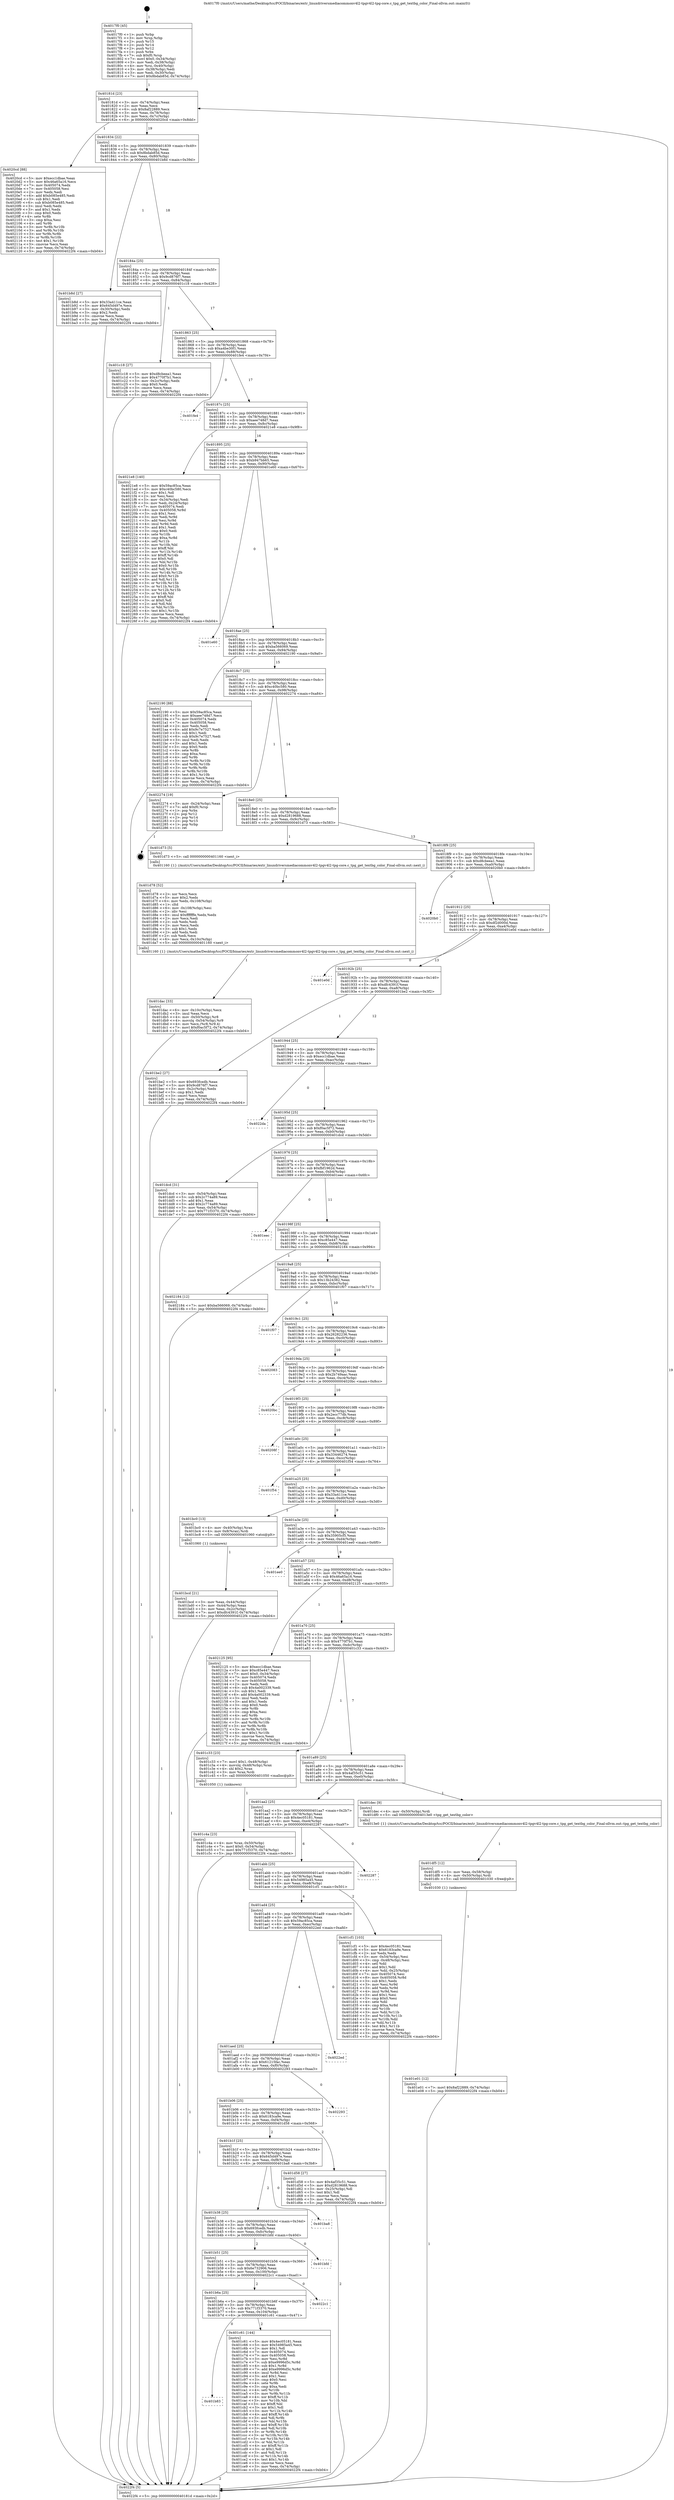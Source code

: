 digraph "0x4017f0" {
  label = "0x4017f0 (/mnt/c/Users/mathe/Desktop/tcc/POCII/binaries/extr_linuxdriversmediacommonv4l2-tpgv4l2-tpg-core.c_tpg_get_textbg_color_Final-ollvm.out::main(0))"
  labelloc = "t"
  node[shape=record]

  Entry [label="",width=0.3,height=0.3,shape=circle,fillcolor=black,style=filled]
  "0x40181d" [label="{
     0x40181d [23]\l
     | [instrs]\l
     &nbsp;&nbsp;0x40181d \<+3\>: mov -0x74(%rbp),%eax\l
     &nbsp;&nbsp;0x401820 \<+2\>: mov %eax,%ecx\l
     &nbsp;&nbsp;0x401822 \<+6\>: sub $0x8af22889,%ecx\l
     &nbsp;&nbsp;0x401828 \<+3\>: mov %eax,-0x78(%rbp)\l
     &nbsp;&nbsp;0x40182b \<+3\>: mov %ecx,-0x7c(%rbp)\l
     &nbsp;&nbsp;0x40182e \<+6\>: je 00000000004020cd \<main+0x8dd\>\l
  }"]
  "0x4020cd" [label="{
     0x4020cd [88]\l
     | [instrs]\l
     &nbsp;&nbsp;0x4020cd \<+5\>: mov $0xecc1dbae,%eax\l
     &nbsp;&nbsp;0x4020d2 \<+5\>: mov $0x46a65a16,%ecx\l
     &nbsp;&nbsp;0x4020d7 \<+7\>: mov 0x405074,%edx\l
     &nbsp;&nbsp;0x4020de \<+7\>: mov 0x405058,%esi\l
     &nbsp;&nbsp;0x4020e5 \<+2\>: mov %edx,%edi\l
     &nbsp;&nbsp;0x4020e7 \<+6\>: add $0xb085e485,%edi\l
     &nbsp;&nbsp;0x4020ed \<+3\>: sub $0x1,%edi\l
     &nbsp;&nbsp;0x4020f0 \<+6\>: sub $0xb085e485,%edi\l
     &nbsp;&nbsp;0x4020f6 \<+3\>: imul %edi,%edx\l
     &nbsp;&nbsp;0x4020f9 \<+3\>: and $0x1,%edx\l
     &nbsp;&nbsp;0x4020fc \<+3\>: cmp $0x0,%edx\l
     &nbsp;&nbsp;0x4020ff \<+4\>: sete %r8b\l
     &nbsp;&nbsp;0x402103 \<+3\>: cmp $0xa,%esi\l
     &nbsp;&nbsp;0x402106 \<+4\>: setl %r9b\l
     &nbsp;&nbsp;0x40210a \<+3\>: mov %r8b,%r10b\l
     &nbsp;&nbsp;0x40210d \<+3\>: and %r9b,%r10b\l
     &nbsp;&nbsp;0x402110 \<+3\>: xor %r9b,%r8b\l
     &nbsp;&nbsp;0x402113 \<+3\>: or %r8b,%r10b\l
     &nbsp;&nbsp;0x402116 \<+4\>: test $0x1,%r10b\l
     &nbsp;&nbsp;0x40211a \<+3\>: cmovne %ecx,%eax\l
     &nbsp;&nbsp;0x40211d \<+3\>: mov %eax,-0x74(%rbp)\l
     &nbsp;&nbsp;0x402120 \<+5\>: jmp 00000000004022f4 \<main+0xb04\>\l
  }"]
  "0x401834" [label="{
     0x401834 [22]\l
     | [instrs]\l
     &nbsp;&nbsp;0x401834 \<+5\>: jmp 0000000000401839 \<main+0x49\>\l
     &nbsp;&nbsp;0x401839 \<+3\>: mov -0x78(%rbp),%eax\l
     &nbsp;&nbsp;0x40183c \<+5\>: sub $0x8bdab85d,%eax\l
     &nbsp;&nbsp;0x401841 \<+3\>: mov %eax,-0x80(%rbp)\l
     &nbsp;&nbsp;0x401844 \<+6\>: je 0000000000401b8d \<main+0x39d\>\l
  }"]
  Exit [label="",width=0.3,height=0.3,shape=circle,fillcolor=black,style=filled,peripheries=2]
  "0x401b8d" [label="{
     0x401b8d [27]\l
     | [instrs]\l
     &nbsp;&nbsp;0x401b8d \<+5\>: mov $0x33a411ce,%eax\l
     &nbsp;&nbsp;0x401b92 \<+5\>: mov $0x645d497e,%ecx\l
     &nbsp;&nbsp;0x401b97 \<+3\>: mov -0x30(%rbp),%edx\l
     &nbsp;&nbsp;0x401b9a \<+3\>: cmp $0x2,%edx\l
     &nbsp;&nbsp;0x401b9d \<+3\>: cmovne %ecx,%eax\l
     &nbsp;&nbsp;0x401ba0 \<+3\>: mov %eax,-0x74(%rbp)\l
     &nbsp;&nbsp;0x401ba3 \<+5\>: jmp 00000000004022f4 \<main+0xb04\>\l
  }"]
  "0x40184a" [label="{
     0x40184a [25]\l
     | [instrs]\l
     &nbsp;&nbsp;0x40184a \<+5\>: jmp 000000000040184f \<main+0x5f\>\l
     &nbsp;&nbsp;0x40184f \<+3\>: mov -0x78(%rbp),%eax\l
     &nbsp;&nbsp;0x401852 \<+5\>: sub $0x9cd876f7,%eax\l
     &nbsp;&nbsp;0x401857 \<+6\>: mov %eax,-0x84(%rbp)\l
     &nbsp;&nbsp;0x40185d \<+6\>: je 0000000000401c18 \<main+0x428\>\l
  }"]
  "0x4022f4" [label="{
     0x4022f4 [5]\l
     | [instrs]\l
     &nbsp;&nbsp;0x4022f4 \<+5\>: jmp 000000000040181d \<main+0x2d\>\l
  }"]
  "0x4017f0" [label="{
     0x4017f0 [45]\l
     | [instrs]\l
     &nbsp;&nbsp;0x4017f0 \<+1\>: push %rbp\l
     &nbsp;&nbsp;0x4017f1 \<+3\>: mov %rsp,%rbp\l
     &nbsp;&nbsp;0x4017f4 \<+2\>: push %r15\l
     &nbsp;&nbsp;0x4017f6 \<+2\>: push %r14\l
     &nbsp;&nbsp;0x4017f8 \<+2\>: push %r12\l
     &nbsp;&nbsp;0x4017fa \<+1\>: push %rbx\l
     &nbsp;&nbsp;0x4017fb \<+7\>: sub $0xf0,%rsp\l
     &nbsp;&nbsp;0x401802 \<+7\>: movl $0x0,-0x34(%rbp)\l
     &nbsp;&nbsp;0x401809 \<+3\>: mov %edi,-0x38(%rbp)\l
     &nbsp;&nbsp;0x40180c \<+4\>: mov %rsi,-0x40(%rbp)\l
     &nbsp;&nbsp;0x401810 \<+3\>: mov -0x38(%rbp),%edi\l
     &nbsp;&nbsp;0x401813 \<+3\>: mov %edi,-0x30(%rbp)\l
     &nbsp;&nbsp;0x401816 \<+7\>: movl $0x8bdab85d,-0x74(%rbp)\l
  }"]
  "0x401e01" [label="{
     0x401e01 [12]\l
     | [instrs]\l
     &nbsp;&nbsp;0x401e01 \<+7\>: movl $0x8af22889,-0x74(%rbp)\l
     &nbsp;&nbsp;0x401e08 \<+5\>: jmp 00000000004022f4 \<main+0xb04\>\l
  }"]
  "0x401c18" [label="{
     0x401c18 [27]\l
     | [instrs]\l
     &nbsp;&nbsp;0x401c18 \<+5\>: mov $0xd8cbeea1,%eax\l
     &nbsp;&nbsp;0x401c1d \<+5\>: mov $0x4770f7b1,%ecx\l
     &nbsp;&nbsp;0x401c22 \<+3\>: mov -0x2c(%rbp),%edx\l
     &nbsp;&nbsp;0x401c25 \<+3\>: cmp $0x0,%edx\l
     &nbsp;&nbsp;0x401c28 \<+3\>: cmove %ecx,%eax\l
     &nbsp;&nbsp;0x401c2b \<+3\>: mov %eax,-0x74(%rbp)\l
     &nbsp;&nbsp;0x401c2e \<+5\>: jmp 00000000004022f4 \<main+0xb04\>\l
  }"]
  "0x401863" [label="{
     0x401863 [25]\l
     | [instrs]\l
     &nbsp;&nbsp;0x401863 \<+5\>: jmp 0000000000401868 \<main+0x78\>\l
     &nbsp;&nbsp;0x401868 \<+3\>: mov -0x78(%rbp),%eax\l
     &nbsp;&nbsp;0x40186b \<+5\>: sub $0xa4be30f1,%eax\l
     &nbsp;&nbsp;0x401870 \<+6\>: mov %eax,-0x88(%rbp)\l
     &nbsp;&nbsp;0x401876 \<+6\>: je 0000000000401fe4 \<main+0x7f4\>\l
  }"]
  "0x401df5" [label="{
     0x401df5 [12]\l
     | [instrs]\l
     &nbsp;&nbsp;0x401df5 \<+3\>: mov %eax,-0x58(%rbp)\l
     &nbsp;&nbsp;0x401df8 \<+4\>: mov -0x50(%rbp),%rdi\l
     &nbsp;&nbsp;0x401dfc \<+5\>: call 0000000000401030 \<free@plt\>\l
     | [calls]\l
     &nbsp;&nbsp;0x401030 \{1\} (unknown)\l
  }"]
  "0x401fe4" [label="{
     0x401fe4\l
  }", style=dashed]
  "0x40187c" [label="{
     0x40187c [25]\l
     | [instrs]\l
     &nbsp;&nbsp;0x40187c \<+5\>: jmp 0000000000401881 \<main+0x91\>\l
     &nbsp;&nbsp;0x401881 \<+3\>: mov -0x78(%rbp),%eax\l
     &nbsp;&nbsp;0x401884 \<+5\>: sub $0xaee748d7,%eax\l
     &nbsp;&nbsp;0x401889 \<+6\>: mov %eax,-0x8c(%rbp)\l
     &nbsp;&nbsp;0x40188f \<+6\>: je 00000000004021e8 \<main+0x9f8\>\l
  }"]
  "0x401dac" [label="{
     0x401dac [33]\l
     | [instrs]\l
     &nbsp;&nbsp;0x401dac \<+6\>: mov -0x10c(%rbp),%ecx\l
     &nbsp;&nbsp;0x401db2 \<+3\>: imul %eax,%ecx\l
     &nbsp;&nbsp;0x401db5 \<+4\>: mov -0x50(%rbp),%r8\l
     &nbsp;&nbsp;0x401db9 \<+4\>: movslq -0x54(%rbp),%r9\l
     &nbsp;&nbsp;0x401dbd \<+4\>: mov %ecx,(%r8,%r9,4)\l
     &nbsp;&nbsp;0x401dc1 \<+7\>: movl $0xf0ac5f72,-0x74(%rbp)\l
     &nbsp;&nbsp;0x401dc8 \<+5\>: jmp 00000000004022f4 \<main+0xb04\>\l
  }"]
  "0x4021e8" [label="{
     0x4021e8 [140]\l
     | [instrs]\l
     &nbsp;&nbsp;0x4021e8 \<+5\>: mov $0x59ac85ca,%eax\l
     &nbsp;&nbsp;0x4021ed \<+5\>: mov $0xc40bc580,%ecx\l
     &nbsp;&nbsp;0x4021f2 \<+2\>: mov $0x1,%dl\l
     &nbsp;&nbsp;0x4021f4 \<+2\>: xor %esi,%esi\l
     &nbsp;&nbsp;0x4021f6 \<+3\>: mov -0x34(%rbp),%edi\l
     &nbsp;&nbsp;0x4021f9 \<+3\>: mov %edi,-0x24(%rbp)\l
     &nbsp;&nbsp;0x4021fc \<+7\>: mov 0x405074,%edi\l
     &nbsp;&nbsp;0x402203 \<+8\>: mov 0x405058,%r8d\l
     &nbsp;&nbsp;0x40220b \<+3\>: sub $0x1,%esi\l
     &nbsp;&nbsp;0x40220e \<+3\>: mov %edi,%r9d\l
     &nbsp;&nbsp;0x402211 \<+3\>: add %esi,%r9d\l
     &nbsp;&nbsp;0x402214 \<+4\>: imul %r9d,%edi\l
     &nbsp;&nbsp;0x402218 \<+3\>: and $0x1,%edi\l
     &nbsp;&nbsp;0x40221b \<+3\>: cmp $0x0,%edi\l
     &nbsp;&nbsp;0x40221e \<+4\>: sete %r10b\l
     &nbsp;&nbsp;0x402222 \<+4\>: cmp $0xa,%r8d\l
     &nbsp;&nbsp;0x402226 \<+4\>: setl %r11b\l
     &nbsp;&nbsp;0x40222a \<+3\>: mov %r10b,%bl\l
     &nbsp;&nbsp;0x40222d \<+3\>: xor $0xff,%bl\l
     &nbsp;&nbsp;0x402230 \<+3\>: mov %r11b,%r14b\l
     &nbsp;&nbsp;0x402233 \<+4\>: xor $0xff,%r14b\l
     &nbsp;&nbsp;0x402237 \<+3\>: xor $0x0,%dl\l
     &nbsp;&nbsp;0x40223a \<+3\>: mov %bl,%r15b\l
     &nbsp;&nbsp;0x40223d \<+4\>: and $0x0,%r15b\l
     &nbsp;&nbsp;0x402241 \<+3\>: and %dl,%r10b\l
     &nbsp;&nbsp;0x402244 \<+3\>: mov %r14b,%r12b\l
     &nbsp;&nbsp;0x402247 \<+4\>: and $0x0,%r12b\l
     &nbsp;&nbsp;0x40224b \<+3\>: and %dl,%r11b\l
     &nbsp;&nbsp;0x40224e \<+3\>: or %r10b,%r15b\l
     &nbsp;&nbsp;0x402251 \<+3\>: or %r11b,%r12b\l
     &nbsp;&nbsp;0x402254 \<+3\>: xor %r12b,%r15b\l
     &nbsp;&nbsp;0x402257 \<+3\>: or %r14b,%bl\l
     &nbsp;&nbsp;0x40225a \<+3\>: xor $0xff,%bl\l
     &nbsp;&nbsp;0x40225d \<+3\>: or $0x0,%dl\l
     &nbsp;&nbsp;0x402260 \<+2\>: and %dl,%bl\l
     &nbsp;&nbsp;0x402262 \<+3\>: or %bl,%r15b\l
     &nbsp;&nbsp;0x402265 \<+4\>: test $0x1,%r15b\l
     &nbsp;&nbsp;0x402269 \<+3\>: cmovne %ecx,%eax\l
     &nbsp;&nbsp;0x40226c \<+3\>: mov %eax,-0x74(%rbp)\l
     &nbsp;&nbsp;0x40226f \<+5\>: jmp 00000000004022f4 \<main+0xb04\>\l
  }"]
  "0x401895" [label="{
     0x401895 [25]\l
     | [instrs]\l
     &nbsp;&nbsp;0x401895 \<+5\>: jmp 000000000040189a \<main+0xaa\>\l
     &nbsp;&nbsp;0x40189a \<+3\>: mov -0x78(%rbp),%eax\l
     &nbsp;&nbsp;0x40189d \<+5\>: sub $0xb947bb65,%eax\l
     &nbsp;&nbsp;0x4018a2 \<+6\>: mov %eax,-0x90(%rbp)\l
     &nbsp;&nbsp;0x4018a8 \<+6\>: je 0000000000401e60 \<main+0x670\>\l
  }"]
  "0x401d78" [label="{
     0x401d78 [52]\l
     | [instrs]\l
     &nbsp;&nbsp;0x401d78 \<+2\>: xor %ecx,%ecx\l
     &nbsp;&nbsp;0x401d7a \<+5\>: mov $0x2,%edx\l
     &nbsp;&nbsp;0x401d7f \<+6\>: mov %edx,-0x108(%rbp)\l
     &nbsp;&nbsp;0x401d85 \<+1\>: cltd\l
     &nbsp;&nbsp;0x401d86 \<+6\>: mov -0x108(%rbp),%esi\l
     &nbsp;&nbsp;0x401d8c \<+2\>: idiv %esi\l
     &nbsp;&nbsp;0x401d8e \<+6\>: imul $0xfffffffe,%edx,%edx\l
     &nbsp;&nbsp;0x401d94 \<+2\>: mov %ecx,%edi\l
     &nbsp;&nbsp;0x401d96 \<+2\>: sub %edx,%edi\l
     &nbsp;&nbsp;0x401d98 \<+2\>: mov %ecx,%edx\l
     &nbsp;&nbsp;0x401d9a \<+3\>: sub $0x1,%edx\l
     &nbsp;&nbsp;0x401d9d \<+2\>: add %edx,%edi\l
     &nbsp;&nbsp;0x401d9f \<+2\>: sub %edi,%ecx\l
     &nbsp;&nbsp;0x401da1 \<+6\>: mov %ecx,-0x10c(%rbp)\l
     &nbsp;&nbsp;0x401da7 \<+5\>: call 0000000000401160 \<next_i\>\l
     | [calls]\l
     &nbsp;&nbsp;0x401160 \{1\} (/mnt/c/Users/mathe/Desktop/tcc/POCII/binaries/extr_linuxdriversmediacommonv4l2-tpgv4l2-tpg-core.c_tpg_get_textbg_color_Final-ollvm.out::next_i)\l
  }"]
  "0x401e60" [label="{
     0x401e60\l
  }", style=dashed]
  "0x4018ae" [label="{
     0x4018ae [25]\l
     | [instrs]\l
     &nbsp;&nbsp;0x4018ae \<+5\>: jmp 00000000004018b3 \<main+0xc3\>\l
     &nbsp;&nbsp;0x4018b3 \<+3\>: mov -0x78(%rbp),%eax\l
     &nbsp;&nbsp;0x4018b6 \<+5\>: sub $0xba566069,%eax\l
     &nbsp;&nbsp;0x4018bb \<+6\>: mov %eax,-0x94(%rbp)\l
     &nbsp;&nbsp;0x4018c1 \<+6\>: je 0000000000402190 \<main+0x9a0\>\l
  }"]
  "0x401b83" [label="{
     0x401b83\l
  }", style=dashed]
  "0x402190" [label="{
     0x402190 [88]\l
     | [instrs]\l
     &nbsp;&nbsp;0x402190 \<+5\>: mov $0x59ac85ca,%eax\l
     &nbsp;&nbsp;0x402195 \<+5\>: mov $0xaee748d7,%ecx\l
     &nbsp;&nbsp;0x40219a \<+7\>: mov 0x405074,%edx\l
     &nbsp;&nbsp;0x4021a1 \<+7\>: mov 0x405058,%esi\l
     &nbsp;&nbsp;0x4021a8 \<+2\>: mov %edx,%edi\l
     &nbsp;&nbsp;0x4021aa \<+6\>: add $0x9c7e7527,%edi\l
     &nbsp;&nbsp;0x4021b0 \<+3\>: sub $0x1,%edi\l
     &nbsp;&nbsp;0x4021b3 \<+6\>: sub $0x9c7e7527,%edi\l
     &nbsp;&nbsp;0x4021b9 \<+3\>: imul %edi,%edx\l
     &nbsp;&nbsp;0x4021bc \<+3\>: and $0x1,%edx\l
     &nbsp;&nbsp;0x4021bf \<+3\>: cmp $0x0,%edx\l
     &nbsp;&nbsp;0x4021c2 \<+4\>: sete %r8b\l
     &nbsp;&nbsp;0x4021c6 \<+3\>: cmp $0xa,%esi\l
     &nbsp;&nbsp;0x4021c9 \<+4\>: setl %r9b\l
     &nbsp;&nbsp;0x4021cd \<+3\>: mov %r8b,%r10b\l
     &nbsp;&nbsp;0x4021d0 \<+3\>: and %r9b,%r10b\l
     &nbsp;&nbsp;0x4021d3 \<+3\>: xor %r9b,%r8b\l
     &nbsp;&nbsp;0x4021d6 \<+3\>: or %r8b,%r10b\l
     &nbsp;&nbsp;0x4021d9 \<+4\>: test $0x1,%r10b\l
     &nbsp;&nbsp;0x4021dd \<+3\>: cmovne %ecx,%eax\l
     &nbsp;&nbsp;0x4021e0 \<+3\>: mov %eax,-0x74(%rbp)\l
     &nbsp;&nbsp;0x4021e3 \<+5\>: jmp 00000000004022f4 \<main+0xb04\>\l
  }"]
  "0x4018c7" [label="{
     0x4018c7 [25]\l
     | [instrs]\l
     &nbsp;&nbsp;0x4018c7 \<+5\>: jmp 00000000004018cc \<main+0xdc\>\l
     &nbsp;&nbsp;0x4018cc \<+3\>: mov -0x78(%rbp),%eax\l
     &nbsp;&nbsp;0x4018cf \<+5\>: sub $0xc40bc580,%eax\l
     &nbsp;&nbsp;0x4018d4 \<+6\>: mov %eax,-0x98(%rbp)\l
     &nbsp;&nbsp;0x4018da \<+6\>: je 0000000000402274 \<main+0xa84\>\l
  }"]
  "0x401c61" [label="{
     0x401c61 [144]\l
     | [instrs]\l
     &nbsp;&nbsp;0x401c61 \<+5\>: mov $0x4ec05181,%eax\l
     &nbsp;&nbsp;0x401c66 \<+5\>: mov $0x54985a45,%ecx\l
     &nbsp;&nbsp;0x401c6b \<+2\>: mov $0x1,%dl\l
     &nbsp;&nbsp;0x401c6d \<+7\>: mov 0x405074,%esi\l
     &nbsp;&nbsp;0x401c74 \<+7\>: mov 0x405058,%edi\l
     &nbsp;&nbsp;0x401c7b \<+3\>: mov %esi,%r8d\l
     &nbsp;&nbsp;0x401c7e \<+7\>: sub $0xe9996d5c,%r8d\l
     &nbsp;&nbsp;0x401c85 \<+4\>: sub $0x1,%r8d\l
     &nbsp;&nbsp;0x401c89 \<+7\>: add $0xe9996d5c,%r8d\l
     &nbsp;&nbsp;0x401c90 \<+4\>: imul %r8d,%esi\l
     &nbsp;&nbsp;0x401c94 \<+3\>: and $0x1,%esi\l
     &nbsp;&nbsp;0x401c97 \<+3\>: cmp $0x0,%esi\l
     &nbsp;&nbsp;0x401c9a \<+4\>: sete %r9b\l
     &nbsp;&nbsp;0x401c9e \<+3\>: cmp $0xa,%edi\l
     &nbsp;&nbsp;0x401ca1 \<+4\>: setl %r10b\l
     &nbsp;&nbsp;0x401ca5 \<+3\>: mov %r9b,%r11b\l
     &nbsp;&nbsp;0x401ca8 \<+4\>: xor $0xff,%r11b\l
     &nbsp;&nbsp;0x401cac \<+3\>: mov %r10b,%bl\l
     &nbsp;&nbsp;0x401caf \<+3\>: xor $0xff,%bl\l
     &nbsp;&nbsp;0x401cb2 \<+3\>: xor $0x1,%dl\l
     &nbsp;&nbsp;0x401cb5 \<+3\>: mov %r11b,%r14b\l
     &nbsp;&nbsp;0x401cb8 \<+4\>: and $0xff,%r14b\l
     &nbsp;&nbsp;0x401cbc \<+3\>: and %dl,%r9b\l
     &nbsp;&nbsp;0x401cbf \<+3\>: mov %bl,%r15b\l
     &nbsp;&nbsp;0x401cc2 \<+4\>: and $0xff,%r15b\l
     &nbsp;&nbsp;0x401cc6 \<+3\>: and %dl,%r10b\l
     &nbsp;&nbsp;0x401cc9 \<+3\>: or %r9b,%r14b\l
     &nbsp;&nbsp;0x401ccc \<+3\>: or %r10b,%r15b\l
     &nbsp;&nbsp;0x401ccf \<+3\>: xor %r15b,%r14b\l
     &nbsp;&nbsp;0x401cd2 \<+3\>: or %bl,%r11b\l
     &nbsp;&nbsp;0x401cd5 \<+4\>: xor $0xff,%r11b\l
     &nbsp;&nbsp;0x401cd9 \<+3\>: or $0x1,%dl\l
     &nbsp;&nbsp;0x401cdc \<+3\>: and %dl,%r11b\l
     &nbsp;&nbsp;0x401cdf \<+3\>: or %r11b,%r14b\l
     &nbsp;&nbsp;0x401ce2 \<+4\>: test $0x1,%r14b\l
     &nbsp;&nbsp;0x401ce6 \<+3\>: cmovne %ecx,%eax\l
     &nbsp;&nbsp;0x401ce9 \<+3\>: mov %eax,-0x74(%rbp)\l
     &nbsp;&nbsp;0x401cec \<+5\>: jmp 00000000004022f4 \<main+0xb04\>\l
  }"]
  "0x402274" [label="{
     0x402274 [19]\l
     | [instrs]\l
     &nbsp;&nbsp;0x402274 \<+3\>: mov -0x24(%rbp),%eax\l
     &nbsp;&nbsp;0x402277 \<+7\>: add $0xf0,%rsp\l
     &nbsp;&nbsp;0x40227e \<+1\>: pop %rbx\l
     &nbsp;&nbsp;0x40227f \<+2\>: pop %r12\l
     &nbsp;&nbsp;0x402281 \<+2\>: pop %r14\l
     &nbsp;&nbsp;0x402283 \<+2\>: pop %r15\l
     &nbsp;&nbsp;0x402285 \<+1\>: pop %rbp\l
     &nbsp;&nbsp;0x402286 \<+1\>: ret\l
  }"]
  "0x4018e0" [label="{
     0x4018e0 [25]\l
     | [instrs]\l
     &nbsp;&nbsp;0x4018e0 \<+5\>: jmp 00000000004018e5 \<main+0xf5\>\l
     &nbsp;&nbsp;0x4018e5 \<+3\>: mov -0x78(%rbp),%eax\l
     &nbsp;&nbsp;0x4018e8 \<+5\>: sub $0xd2819688,%eax\l
     &nbsp;&nbsp;0x4018ed \<+6\>: mov %eax,-0x9c(%rbp)\l
     &nbsp;&nbsp;0x4018f3 \<+6\>: je 0000000000401d73 \<main+0x583\>\l
  }"]
  "0x401b6a" [label="{
     0x401b6a [25]\l
     | [instrs]\l
     &nbsp;&nbsp;0x401b6a \<+5\>: jmp 0000000000401b6f \<main+0x37f\>\l
     &nbsp;&nbsp;0x401b6f \<+3\>: mov -0x78(%rbp),%eax\l
     &nbsp;&nbsp;0x401b72 \<+5\>: sub $0x771f3370,%eax\l
     &nbsp;&nbsp;0x401b77 \<+6\>: mov %eax,-0x104(%rbp)\l
     &nbsp;&nbsp;0x401b7d \<+6\>: je 0000000000401c61 \<main+0x471\>\l
  }"]
  "0x401d73" [label="{
     0x401d73 [5]\l
     | [instrs]\l
     &nbsp;&nbsp;0x401d73 \<+5\>: call 0000000000401160 \<next_i\>\l
     | [calls]\l
     &nbsp;&nbsp;0x401160 \{1\} (/mnt/c/Users/mathe/Desktop/tcc/POCII/binaries/extr_linuxdriversmediacommonv4l2-tpgv4l2-tpg-core.c_tpg_get_textbg_color_Final-ollvm.out::next_i)\l
  }"]
  "0x4018f9" [label="{
     0x4018f9 [25]\l
     | [instrs]\l
     &nbsp;&nbsp;0x4018f9 \<+5\>: jmp 00000000004018fe \<main+0x10e\>\l
     &nbsp;&nbsp;0x4018fe \<+3\>: mov -0x78(%rbp),%eax\l
     &nbsp;&nbsp;0x401901 \<+5\>: sub $0xd8cbeea1,%eax\l
     &nbsp;&nbsp;0x401906 \<+6\>: mov %eax,-0xa0(%rbp)\l
     &nbsp;&nbsp;0x40190c \<+6\>: je 00000000004020b0 \<main+0x8c0\>\l
  }"]
  "0x4022c1" [label="{
     0x4022c1\l
  }", style=dashed]
  "0x4020b0" [label="{
     0x4020b0\l
  }", style=dashed]
  "0x401912" [label="{
     0x401912 [25]\l
     | [instrs]\l
     &nbsp;&nbsp;0x401912 \<+5\>: jmp 0000000000401917 \<main+0x127\>\l
     &nbsp;&nbsp;0x401917 \<+3\>: mov -0x78(%rbp),%eax\l
     &nbsp;&nbsp;0x40191a \<+5\>: sub $0xdf2d000d,%eax\l
     &nbsp;&nbsp;0x40191f \<+6\>: mov %eax,-0xa4(%rbp)\l
     &nbsp;&nbsp;0x401925 \<+6\>: je 0000000000401e0d \<main+0x61d\>\l
  }"]
  "0x401b51" [label="{
     0x401b51 [25]\l
     | [instrs]\l
     &nbsp;&nbsp;0x401b51 \<+5\>: jmp 0000000000401b56 \<main+0x366\>\l
     &nbsp;&nbsp;0x401b56 \<+3\>: mov -0x78(%rbp),%eax\l
     &nbsp;&nbsp;0x401b59 \<+5\>: sub $0x6e732906,%eax\l
     &nbsp;&nbsp;0x401b5e \<+6\>: mov %eax,-0x100(%rbp)\l
     &nbsp;&nbsp;0x401b64 \<+6\>: je 00000000004022c1 \<main+0xad1\>\l
  }"]
  "0x401e0d" [label="{
     0x401e0d\l
  }", style=dashed]
  "0x40192b" [label="{
     0x40192b [25]\l
     | [instrs]\l
     &nbsp;&nbsp;0x40192b \<+5\>: jmp 0000000000401930 \<main+0x140\>\l
     &nbsp;&nbsp;0x401930 \<+3\>: mov -0x78(%rbp),%eax\l
     &nbsp;&nbsp;0x401933 \<+5\>: sub $0xdfc4391f,%eax\l
     &nbsp;&nbsp;0x401938 \<+6\>: mov %eax,-0xa8(%rbp)\l
     &nbsp;&nbsp;0x40193e \<+6\>: je 0000000000401be2 \<main+0x3f2\>\l
  }"]
  "0x401bfd" [label="{
     0x401bfd\l
  }", style=dashed]
  "0x401be2" [label="{
     0x401be2 [27]\l
     | [instrs]\l
     &nbsp;&nbsp;0x401be2 \<+5\>: mov $0x693fcedb,%eax\l
     &nbsp;&nbsp;0x401be7 \<+5\>: mov $0x9cd876f7,%ecx\l
     &nbsp;&nbsp;0x401bec \<+3\>: mov -0x2c(%rbp),%edx\l
     &nbsp;&nbsp;0x401bef \<+3\>: cmp $0x1,%edx\l
     &nbsp;&nbsp;0x401bf2 \<+3\>: cmovl %ecx,%eax\l
     &nbsp;&nbsp;0x401bf5 \<+3\>: mov %eax,-0x74(%rbp)\l
     &nbsp;&nbsp;0x401bf8 \<+5\>: jmp 00000000004022f4 \<main+0xb04\>\l
  }"]
  "0x401944" [label="{
     0x401944 [25]\l
     | [instrs]\l
     &nbsp;&nbsp;0x401944 \<+5\>: jmp 0000000000401949 \<main+0x159\>\l
     &nbsp;&nbsp;0x401949 \<+3\>: mov -0x78(%rbp),%eax\l
     &nbsp;&nbsp;0x40194c \<+5\>: sub $0xecc1dbae,%eax\l
     &nbsp;&nbsp;0x401951 \<+6\>: mov %eax,-0xac(%rbp)\l
     &nbsp;&nbsp;0x401957 \<+6\>: je 00000000004022da \<main+0xaea\>\l
  }"]
  "0x401b38" [label="{
     0x401b38 [25]\l
     | [instrs]\l
     &nbsp;&nbsp;0x401b38 \<+5\>: jmp 0000000000401b3d \<main+0x34d\>\l
     &nbsp;&nbsp;0x401b3d \<+3\>: mov -0x78(%rbp),%eax\l
     &nbsp;&nbsp;0x401b40 \<+5\>: sub $0x693fcedb,%eax\l
     &nbsp;&nbsp;0x401b45 \<+6\>: mov %eax,-0xfc(%rbp)\l
     &nbsp;&nbsp;0x401b4b \<+6\>: je 0000000000401bfd \<main+0x40d\>\l
  }"]
  "0x4022da" [label="{
     0x4022da\l
  }", style=dashed]
  "0x40195d" [label="{
     0x40195d [25]\l
     | [instrs]\l
     &nbsp;&nbsp;0x40195d \<+5\>: jmp 0000000000401962 \<main+0x172\>\l
     &nbsp;&nbsp;0x401962 \<+3\>: mov -0x78(%rbp),%eax\l
     &nbsp;&nbsp;0x401965 \<+5\>: sub $0xf0ac5f72,%eax\l
     &nbsp;&nbsp;0x40196a \<+6\>: mov %eax,-0xb0(%rbp)\l
     &nbsp;&nbsp;0x401970 \<+6\>: je 0000000000401dcd \<main+0x5dd\>\l
  }"]
  "0x401ba8" [label="{
     0x401ba8\l
  }", style=dashed]
  "0x401dcd" [label="{
     0x401dcd [31]\l
     | [instrs]\l
     &nbsp;&nbsp;0x401dcd \<+3\>: mov -0x54(%rbp),%eax\l
     &nbsp;&nbsp;0x401dd0 \<+5\>: sub $0x2c774a89,%eax\l
     &nbsp;&nbsp;0x401dd5 \<+3\>: add $0x1,%eax\l
     &nbsp;&nbsp;0x401dd8 \<+5\>: add $0x2c774a89,%eax\l
     &nbsp;&nbsp;0x401ddd \<+3\>: mov %eax,-0x54(%rbp)\l
     &nbsp;&nbsp;0x401de0 \<+7\>: movl $0x771f3370,-0x74(%rbp)\l
     &nbsp;&nbsp;0x401de7 \<+5\>: jmp 00000000004022f4 \<main+0xb04\>\l
  }"]
  "0x401976" [label="{
     0x401976 [25]\l
     | [instrs]\l
     &nbsp;&nbsp;0x401976 \<+5\>: jmp 000000000040197b \<main+0x18b\>\l
     &nbsp;&nbsp;0x40197b \<+3\>: mov -0x78(%rbp),%eax\l
     &nbsp;&nbsp;0x40197e \<+5\>: sub $0xfbf1962d,%eax\l
     &nbsp;&nbsp;0x401983 \<+6\>: mov %eax,-0xb4(%rbp)\l
     &nbsp;&nbsp;0x401989 \<+6\>: je 0000000000401eec \<main+0x6fc\>\l
  }"]
  "0x401b1f" [label="{
     0x401b1f [25]\l
     | [instrs]\l
     &nbsp;&nbsp;0x401b1f \<+5\>: jmp 0000000000401b24 \<main+0x334\>\l
     &nbsp;&nbsp;0x401b24 \<+3\>: mov -0x78(%rbp),%eax\l
     &nbsp;&nbsp;0x401b27 \<+5\>: sub $0x645d497e,%eax\l
     &nbsp;&nbsp;0x401b2c \<+6\>: mov %eax,-0xf8(%rbp)\l
     &nbsp;&nbsp;0x401b32 \<+6\>: je 0000000000401ba8 \<main+0x3b8\>\l
  }"]
  "0x401eec" [label="{
     0x401eec\l
  }", style=dashed]
  "0x40198f" [label="{
     0x40198f [25]\l
     | [instrs]\l
     &nbsp;&nbsp;0x40198f \<+5\>: jmp 0000000000401994 \<main+0x1a4\>\l
     &nbsp;&nbsp;0x401994 \<+3\>: mov -0x78(%rbp),%eax\l
     &nbsp;&nbsp;0x401997 \<+5\>: sub $0xc85e447,%eax\l
     &nbsp;&nbsp;0x40199c \<+6\>: mov %eax,-0xb8(%rbp)\l
     &nbsp;&nbsp;0x4019a2 \<+6\>: je 0000000000402184 \<main+0x994\>\l
  }"]
  "0x401d58" [label="{
     0x401d58 [27]\l
     | [instrs]\l
     &nbsp;&nbsp;0x401d58 \<+5\>: mov $0x4af35c51,%eax\l
     &nbsp;&nbsp;0x401d5d \<+5\>: mov $0xd2819688,%ecx\l
     &nbsp;&nbsp;0x401d62 \<+3\>: mov -0x25(%rbp),%dl\l
     &nbsp;&nbsp;0x401d65 \<+3\>: test $0x1,%dl\l
     &nbsp;&nbsp;0x401d68 \<+3\>: cmovne %ecx,%eax\l
     &nbsp;&nbsp;0x401d6b \<+3\>: mov %eax,-0x74(%rbp)\l
     &nbsp;&nbsp;0x401d6e \<+5\>: jmp 00000000004022f4 \<main+0xb04\>\l
  }"]
  "0x402184" [label="{
     0x402184 [12]\l
     | [instrs]\l
     &nbsp;&nbsp;0x402184 \<+7\>: movl $0xba566069,-0x74(%rbp)\l
     &nbsp;&nbsp;0x40218b \<+5\>: jmp 00000000004022f4 \<main+0xb04\>\l
  }"]
  "0x4019a8" [label="{
     0x4019a8 [25]\l
     | [instrs]\l
     &nbsp;&nbsp;0x4019a8 \<+5\>: jmp 00000000004019ad \<main+0x1bd\>\l
     &nbsp;&nbsp;0x4019ad \<+3\>: mov -0x78(%rbp),%eax\l
     &nbsp;&nbsp;0x4019b0 \<+5\>: sub $0x13b24382,%eax\l
     &nbsp;&nbsp;0x4019b5 \<+6\>: mov %eax,-0xbc(%rbp)\l
     &nbsp;&nbsp;0x4019bb \<+6\>: je 0000000000401f07 \<main+0x717\>\l
  }"]
  "0x401b06" [label="{
     0x401b06 [25]\l
     | [instrs]\l
     &nbsp;&nbsp;0x401b06 \<+5\>: jmp 0000000000401b0b \<main+0x31b\>\l
     &nbsp;&nbsp;0x401b0b \<+3\>: mov -0x78(%rbp),%eax\l
     &nbsp;&nbsp;0x401b0e \<+5\>: sub $0x6183ca9e,%eax\l
     &nbsp;&nbsp;0x401b13 \<+6\>: mov %eax,-0xf4(%rbp)\l
     &nbsp;&nbsp;0x401b19 \<+6\>: je 0000000000401d58 \<main+0x568\>\l
  }"]
  "0x401f07" [label="{
     0x401f07\l
  }", style=dashed]
  "0x4019c1" [label="{
     0x4019c1 [25]\l
     | [instrs]\l
     &nbsp;&nbsp;0x4019c1 \<+5\>: jmp 00000000004019c6 \<main+0x1d6\>\l
     &nbsp;&nbsp;0x4019c6 \<+3\>: mov -0x78(%rbp),%eax\l
     &nbsp;&nbsp;0x4019c9 \<+5\>: sub $0x26282236,%eax\l
     &nbsp;&nbsp;0x4019ce \<+6\>: mov %eax,-0xc0(%rbp)\l
     &nbsp;&nbsp;0x4019d4 \<+6\>: je 0000000000402083 \<main+0x893\>\l
  }"]
  "0x402293" [label="{
     0x402293\l
  }", style=dashed]
  "0x402083" [label="{
     0x402083\l
  }", style=dashed]
  "0x4019da" [label="{
     0x4019da [25]\l
     | [instrs]\l
     &nbsp;&nbsp;0x4019da \<+5\>: jmp 00000000004019df \<main+0x1ef\>\l
     &nbsp;&nbsp;0x4019df \<+3\>: mov -0x78(%rbp),%eax\l
     &nbsp;&nbsp;0x4019e2 \<+5\>: sub $0x2b749aac,%eax\l
     &nbsp;&nbsp;0x4019e7 \<+6\>: mov %eax,-0xc4(%rbp)\l
     &nbsp;&nbsp;0x4019ed \<+6\>: je 00000000004020bc \<main+0x8cc\>\l
  }"]
  "0x401aed" [label="{
     0x401aed [25]\l
     | [instrs]\l
     &nbsp;&nbsp;0x401aed \<+5\>: jmp 0000000000401af2 \<main+0x302\>\l
     &nbsp;&nbsp;0x401af2 \<+3\>: mov -0x78(%rbp),%eax\l
     &nbsp;&nbsp;0x401af5 \<+5\>: sub $0x61215fac,%eax\l
     &nbsp;&nbsp;0x401afa \<+6\>: mov %eax,-0xf0(%rbp)\l
     &nbsp;&nbsp;0x401b00 \<+6\>: je 0000000000402293 \<main+0xaa3\>\l
  }"]
  "0x4020bc" [label="{
     0x4020bc\l
  }", style=dashed]
  "0x4019f3" [label="{
     0x4019f3 [25]\l
     | [instrs]\l
     &nbsp;&nbsp;0x4019f3 \<+5\>: jmp 00000000004019f8 \<main+0x208\>\l
     &nbsp;&nbsp;0x4019f8 \<+3\>: mov -0x78(%rbp),%eax\l
     &nbsp;&nbsp;0x4019fb \<+5\>: sub $0x2ecc77db,%eax\l
     &nbsp;&nbsp;0x401a00 \<+6\>: mov %eax,-0xc8(%rbp)\l
     &nbsp;&nbsp;0x401a06 \<+6\>: je 000000000040208f \<main+0x89f\>\l
  }"]
  "0x4022ed" [label="{
     0x4022ed\l
  }", style=dashed]
  "0x40208f" [label="{
     0x40208f\l
  }", style=dashed]
  "0x401a0c" [label="{
     0x401a0c [25]\l
     | [instrs]\l
     &nbsp;&nbsp;0x401a0c \<+5\>: jmp 0000000000401a11 \<main+0x221\>\l
     &nbsp;&nbsp;0x401a11 \<+3\>: mov -0x78(%rbp),%eax\l
     &nbsp;&nbsp;0x401a14 \<+5\>: sub $0x33446274,%eax\l
     &nbsp;&nbsp;0x401a19 \<+6\>: mov %eax,-0xcc(%rbp)\l
     &nbsp;&nbsp;0x401a1f \<+6\>: je 0000000000401f54 \<main+0x764\>\l
  }"]
  "0x401ad4" [label="{
     0x401ad4 [25]\l
     | [instrs]\l
     &nbsp;&nbsp;0x401ad4 \<+5\>: jmp 0000000000401ad9 \<main+0x2e9\>\l
     &nbsp;&nbsp;0x401ad9 \<+3\>: mov -0x78(%rbp),%eax\l
     &nbsp;&nbsp;0x401adc \<+5\>: sub $0x59ac85ca,%eax\l
     &nbsp;&nbsp;0x401ae1 \<+6\>: mov %eax,-0xec(%rbp)\l
     &nbsp;&nbsp;0x401ae7 \<+6\>: je 00000000004022ed \<main+0xafd\>\l
  }"]
  "0x401f54" [label="{
     0x401f54\l
  }", style=dashed]
  "0x401a25" [label="{
     0x401a25 [25]\l
     | [instrs]\l
     &nbsp;&nbsp;0x401a25 \<+5\>: jmp 0000000000401a2a \<main+0x23a\>\l
     &nbsp;&nbsp;0x401a2a \<+3\>: mov -0x78(%rbp),%eax\l
     &nbsp;&nbsp;0x401a2d \<+5\>: sub $0x33a411ce,%eax\l
     &nbsp;&nbsp;0x401a32 \<+6\>: mov %eax,-0xd0(%rbp)\l
     &nbsp;&nbsp;0x401a38 \<+6\>: je 0000000000401bc0 \<main+0x3d0\>\l
  }"]
  "0x401cf1" [label="{
     0x401cf1 [103]\l
     | [instrs]\l
     &nbsp;&nbsp;0x401cf1 \<+5\>: mov $0x4ec05181,%eax\l
     &nbsp;&nbsp;0x401cf6 \<+5\>: mov $0x6183ca9e,%ecx\l
     &nbsp;&nbsp;0x401cfb \<+2\>: xor %edx,%edx\l
     &nbsp;&nbsp;0x401cfd \<+3\>: mov -0x54(%rbp),%esi\l
     &nbsp;&nbsp;0x401d00 \<+3\>: cmp -0x48(%rbp),%esi\l
     &nbsp;&nbsp;0x401d03 \<+4\>: setl %dil\l
     &nbsp;&nbsp;0x401d07 \<+4\>: and $0x1,%dil\l
     &nbsp;&nbsp;0x401d0b \<+4\>: mov %dil,-0x25(%rbp)\l
     &nbsp;&nbsp;0x401d0f \<+7\>: mov 0x405074,%esi\l
     &nbsp;&nbsp;0x401d16 \<+8\>: mov 0x405058,%r8d\l
     &nbsp;&nbsp;0x401d1e \<+3\>: sub $0x1,%edx\l
     &nbsp;&nbsp;0x401d21 \<+3\>: mov %esi,%r9d\l
     &nbsp;&nbsp;0x401d24 \<+3\>: add %edx,%r9d\l
     &nbsp;&nbsp;0x401d27 \<+4\>: imul %r9d,%esi\l
     &nbsp;&nbsp;0x401d2b \<+3\>: and $0x1,%esi\l
     &nbsp;&nbsp;0x401d2e \<+3\>: cmp $0x0,%esi\l
     &nbsp;&nbsp;0x401d31 \<+4\>: sete %dil\l
     &nbsp;&nbsp;0x401d35 \<+4\>: cmp $0xa,%r8d\l
     &nbsp;&nbsp;0x401d39 \<+4\>: setl %r10b\l
     &nbsp;&nbsp;0x401d3d \<+3\>: mov %dil,%r11b\l
     &nbsp;&nbsp;0x401d40 \<+3\>: and %r10b,%r11b\l
     &nbsp;&nbsp;0x401d43 \<+3\>: xor %r10b,%dil\l
     &nbsp;&nbsp;0x401d46 \<+3\>: or %dil,%r11b\l
     &nbsp;&nbsp;0x401d49 \<+4\>: test $0x1,%r11b\l
     &nbsp;&nbsp;0x401d4d \<+3\>: cmovne %ecx,%eax\l
     &nbsp;&nbsp;0x401d50 \<+3\>: mov %eax,-0x74(%rbp)\l
     &nbsp;&nbsp;0x401d53 \<+5\>: jmp 00000000004022f4 \<main+0xb04\>\l
  }"]
  "0x401bc0" [label="{
     0x401bc0 [13]\l
     | [instrs]\l
     &nbsp;&nbsp;0x401bc0 \<+4\>: mov -0x40(%rbp),%rax\l
     &nbsp;&nbsp;0x401bc4 \<+4\>: mov 0x8(%rax),%rdi\l
     &nbsp;&nbsp;0x401bc8 \<+5\>: call 0000000000401060 \<atoi@plt\>\l
     | [calls]\l
     &nbsp;&nbsp;0x401060 \{1\} (unknown)\l
  }"]
  "0x401a3e" [label="{
     0x401a3e [25]\l
     | [instrs]\l
     &nbsp;&nbsp;0x401a3e \<+5\>: jmp 0000000000401a43 \<main+0x253\>\l
     &nbsp;&nbsp;0x401a43 \<+3\>: mov -0x78(%rbp),%eax\l
     &nbsp;&nbsp;0x401a46 \<+5\>: sub $0x35905cf5,%eax\l
     &nbsp;&nbsp;0x401a4b \<+6\>: mov %eax,-0xd4(%rbp)\l
     &nbsp;&nbsp;0x401a51 \<+6\>: je 0000000000401ee0 \<main+0x6f0\>\l
  }"]
  "0x401bcd" [label="{
     0x401bcd [21]\l
     | [instrs]\l
     &nbsp;&nbsp;0x401bcd \<+3\>: mov %eax,-0x44(%rbp)\l
     &nbsp;&nbsp;0x401bd0 \<+3\>: mov -0x44(%rbp),%eax\l
     &nbsp;&nbsp;0x401bd3 \<+3\>: mov %eax,-0x2c(%rbp)\l
     &nbsp;&nbsp;0x401bd6 \<+7\>: movl $0xdfc4391f,-0x74(%rbp)\l
     &nbsp;&nbsp;0x401bdd \<+5\>: jmp 00000000004022f4 \<main+0xb04\>\l
  }"]
  "0x401abb" [label="{
     0x401abb [25]\l
     | [instrs]\l
     &nbsp;&nbsp;0x401abb \<+5\>: jmp 0000000000401ac0 \<main+0x2d0\>\l
     &nbsp;&nbsp;0x401ac0 \<+3\>: mov -0x78(%rbp),%eax\l
     &nbsp;&nbsp;0x401ac3 \<+5\>: sub $0x54985a45,%eax\l
     &nbsp;&nbsp;0x401ac8 \<+6\>: mov %eax,-0xe8(%rbp)\l
     &nbsp;&nbsp;0x401ace \<+6\>: je 0000000000401cf1 \<main+0x501\>\l
  }"]
  "0x401ee0" [label="{
     0x401ee0\l
  }", style=dashed]
  "0x401a57" [label="{
     0x401a57 [25]\l
     | [instrs]\l
     &nbsp;&nbsp;0x401a57 \<+5\>: jmp 0000000000401a5c \<main+0x26c\>\l
     &nbsp;&nbsp;0x401a5c \<+3\>: mov -0x78(%rbp),%eax\l
     &nbsp;&nbsp;0x401a5f \<+5\>: sub $0x46a65a16,%eax\l
     &nbsp;&nbsp;0x401a64 \<+6\>: mov %eax,-0xd8(%rbp)\l
     &nbsp;&nbsp;0x401a6a \<+6\>: je 0000000000402125 \<main+0x935\>\l
  }"]
  "0x402287" [label="{
     0x402287\l
  }", style=dashed]
  "0x402125" [label="{
     0x402125 [95]\l
     | [instrs]\l
     &nbsp;&nbsp;0x402125 \<+5\>: mov $0xecc1dbae,%eax\l
     &nbsp;&nbsp;0x40212a \<+5\>: mov $0xc85e447,%ecx\l
     &nbsp;&nbsp;0x40212f \<+7\>: movl $0x0,-0x34(%rbp)\l
     &nbsp;&nbsp;0x402136 \<+7\>: mov 0x405074,%edx\l
     &nbsp;&nbsp;0x40213d \<+7\>: mov 0x405058,%esi\l
     &nbsp;&nbsp;0x402144 \<+2\>: mov %edx,%edi\l
     &nbsp;&nbsp;0x402146 \<+6\>: sub $0x4a002339,%edi\l
     &nbsp;&nbsp;0x40214c \<+3\>: sub $0x1,%edi\l
     &nbsp;&nbsp;0x40214f \<+6\>: add $0x4a002339,%edi\l
     &nbsp;&nbsp;0x402155 \<+3\>: imul %edi,%edx\l
     &nbsp;&nbsp;0x402158 \<+3\>: and $0x1,%edx\l
     &nbsp;&nbsp;0x40215b \<+3\>: cmp $0x0,%edx\l
     &nbsp;&nbsp;0x40215e \<+4\>: sete %r8b\l
     &nbsp;&nbsp;0x402162 \<+3\>: cmp $0xa,%esi\l
     &nbsp;&nbsp;0x402165 \<+4\>: setl %r9b\l
     &nbsp;&nbsp;0x402169 \<+3\>: mov %r8b,%r10b\l
     &nbsp;&nbsp;0x40216c \<+3\>: and %r9b,%r10b\l
     &nbsp;&nbsp;0x40216f \<+3\>: xor %r9b,%r8b\l
     &nbsp;&nbsp;0x402172 \<+3\>: or %r8b,%r10b\l
     &nbsp;&nbsp;0x402175 \<+4\>: test $0x1,%r10b\l
     &nbsp;&nbsp;0x402179 \<+3\>: cmovne %ecx,%eax\l
     &nbsp;&nbsp;0x40217c \<+3\>: mov %eax,-0x74(%rbp)\l
     &nbsp;&nbsp;0x40217f \<+5\>: jmp 00000000004022f4 \<main+0xb04\>\l
  }"]
  "0x401a70" [label="{
     0x401a70 [25]\l
     | [instrs]\l
     &nbsp;&nbsp;0x401a70 \<+5\>: jmp 0000000000401a75 \<main+0x285\>\l
     &nbsp;&nbsp;0x401a75 \<+3\>: mov -0x78(%rbp),%eax\l
     &nbsp;&nbsp;0x401a78 \<+5\>: sub $0x4770f7b1,%eax\l
     &nbsp;&nbsp;0x401a7d \<+6\>: mov %eax,-0xdc(%rbp)\l
     &nbsp;&nbsp;0x401a83 \<+6\>: je 0000000000401c33 \<main+0x443\>\l
  }"]
  "0x401aa2" [label="{
     0x401aa2 [25]\l
     | [instrs]\l
     &nbsp;&nbsp;0x401aa2 \<+5\>: jmp 0000000000401aa7 \<main+0x2b7\>\l
     &nbsp;&nbsp;0x401aa7 \<+3\>: mov -0x78(%rbp),%eax\l
     &nbsp;&nbsp;0x401aaa \<+5\>: sub $0x4ec05181,%eax\l
     &nbsp;&nbsp;0x401aaf \<+6\>: mov %eax,-0xe4(%rbp)\l
     &nbsp;&nbsp;0x401ab5 \<+6\>: je 0000000000402287 \<main+0xa97\>\l
  }"]
  "0x401c33" [label="{
     0x401c33 [23]\l
     | [instrs]\l
     &nbsp;&nbsp;0x401c33 \<+7\>: movl $0x1,-0x48(%rbp)\l
     &nbsp;&nbsp;0x401c3a \<+4\>: movslq -0x48(%rbp),%rax\l
     &nbsp;&nbsp;0x401c3e \<+4\>: shl $0x2,%rax\l
     &nbsp;&nbsp;0x401c42 \<+3\>: mov %rax,%rdi\l
     &nbsp;&nbsp;0x401c45 \<+5\>: call 0000000000401050 \<malloc@plt\>\l
     | [calls]\l
     &nbsp;&nbsp;0x401050 \{1\} (unknown)\l
  }"]
  "0x401a89" [label="{
     0x401a89 [25]\l
     | [instrs]\l
     &nbsp;&nbsp;0x401a89 \<+5\>: jmp 0000000000401a8e \<main+0x29e\>\l
     &nbsp;&nbsp;0x401a8e \<+3\>: mov -0x78(%rbp),%eax\l
     &nbsp;&nbsp;0x401a91 \<+5\>: sub $0x4af35c51,%eax\l
     &nbsp;&nbsp;0x401a96 \<+6\>: mov %eax,-0xe0(%rbp)\l
     &nbsp;&nbsp;0x401a9c \<+6\>: je 0000000000401dec \<main+0x5fc\>\l
  }"]
  "0x401c4a" [label="{
     0x401c4a [23]\l
     | [instrs]\l
     &nbsp;&nbsp;0x401c4a \<+4\>: mov %rax,-0x50(%rbp)\l
     &nbsp;&nbsp;0x401c4e \<+7\>: movl $0x0,-0x54(%rbp)\l
     &nbsp;&nbsp;0x401c55 \<+7\>: movl $0x771f3370,-0x74(%rbp)\l
     &nbsp;&nbsp;0x401c5c \<+5\>: jmp 00000000004022f4 \<main+0xb04\>\l
  }"]
  "0x401dec" [label="{
     0x401dec [9]\l
     | [instrs]\l
     &nbsp;&nbsp;0x401dec \<+4\>: mov -0x50(%rbp),%rdi\l
     &nbsp;&nbsp;0x401df0 \<+5\>: call 00000000004013e0 \<tpg_get_textbg_color\>\l
     | [calls]\l
     &nbsp;&nbsp;0x4013e0 \{1\} (/mnt/c/Users/mathe/Desktop/tcc/POCII/binaries/extr_linuxdriversmediacommonv4l2-tpgv4l2-tpg-core.c_tpg_get_textbg_color_Final-ollvm.out::tpg_get_textbg_color)\l
  }"]
  Entry -> "0x4017f0" [label=" 1"]
  "0x40181d" -> "0x4020cd" [label=" 1"]
  "0x40181d" -> "0x401834" [label=" 19"]
  "0x402274" -> Exit [label=" 1"]
  "0x401834" -> "0x401b8d" [label=" 1"]
  "0x401834" -> "0x40184a" [label=" 18"]
  "0x401b8d" -> "0x4022f4" [label=" 1"]
  "0x4017f0" -> "0x40181d" [label=" 1"]
  "0x4022f4" -> "0x40181d" [label=" 19"]
  "0x4021e8" -> "0x4022f4" [label=" 1"]
  "0x40184a" -> "0x401c18" [label=" 1"]
  "0x40184a" -> "0x401863" [label=" 17"]
  "0x402190" -> "0x4022f4" [label=" 1"]
  "0x401863" -> "0x401fe4" [label=" 0"]
  "0x401863" -> "0x40187c" [label=" 17"]
  "0x402184" -> "0x4022f4" [label=" 1"]
  "0x40187c" -> "0x4021e8" [label=" 1"]
  "0x40187c" -> "0x401895" [label=" 16"]
  "0x402125" -> "0x4022f4" [label=" 1"]
  "0x401895" -> "0x401e60" [label=" 0"]
  "0x401895" -> "0x4018ae" [label=" 16"]
  "0x4020cd" -> "0x4022f4" [label=" 1"]
  "0x4018ae" -> "0x402190" [label=" 1"]
  "0x4018ae" -> "0x4018c7" [label=" 15"]
  "0x401e01" -> "0x4022f4" [label=" 1"]
  "0x4018c7" -> "0x402274" [label=" 1"]
  "0x4018c7" -> "0x4018e0" [label=" 14"]
  "0x401df5" -> "0x401e01" [label=" 1"]
  "0x4018e0" -> "0x401d73" [label=" 1"]
  "0x4018e0" -> "0x4018f9" [label=" 13"]
  "0x401dcd" -> "0x4022f4" [label=" 1"]
  "0x4018f9" -> "0x4020b0" [label=" 0"]
  "0x4018f9" -> "0x401912" [label=" 13"]
  "0x401dac" -> "0x4022f4" [label=" 1"]
  "0x401912" -> "0x401e0d" [label=" 0"]
  "0x401912" -> "0x40192b" [label=" 13"]
  "0x401d73" -> "0x401d78" [label=" 1"]
  "0x40192b" -> "0x401be2" [label=" 1"]
  "0x40192b" -> "0x401944" [label=" 12"]
  "0x401d58" -> "0x4022f4" [label=" 2"]
  "0x401944" -> "0x4022da" [label=" 0"]
  "0x401944" -> "0x40195d" [label=" 12"]
  "0x401c61" -> "0x4022f4" [label=" 2"]
  "0x40195d" -> "0x401dcd" [label=" 1"]
  "0x40195d" -> "0x401976" [label=" 11"]
  "0x401b6a" -> "0x401b83" [label=" 0"]
  "0x401976" -> "0x401eec" [label=" 0"]
  "0x401976" -> "0x40198f" [label=" 11"]
  "0x401dec" -> "0x401df5" [label=" 1"]
  "0x40198f" -> "0x402184" [label=" 1"]
  "0x40198f" -> "0x4019a8" [label=" 10"]
  "0x401b51" -> "0x401b6a" [label=" 2"]
  "0x4019a8" -> "0x401f07" [label=" 0"]
  "0x4019a8" -> "0x4019c1" [label=" 10"]
  "0x401d78" -> "0x401dac" [label=" 1"]
  "0x4019c1" -> "0x402083" [label=" 0"]
  "0x4019c1" -> "0x4019da" [label=" 10"]
  "0x401b38" -> "0x401b51" [label=" 2"]
  "0x4019da" -> "0x4020bc" [label=" 0"]
  "0x4019da" -> "0x4019f3" [label=" 10"]
  "0x401cf1" -> "0x4022f4" [label=" 2"]
  "0x4019f3" -> "0x40208f" [label=" 0"]
  "0x4019f3" -> "0x401a0c" [label=" 10"]
  "0x401b1f" -> "0x401b38" [label=" 2"]
  "0x401a0c" -> "0x401f54" [label=" 0"]
  "0x401a0c" -> "0x401a25" [label=" 10"]
  "0x401b6a" -> "0x401c61" [label=" 2"]
  "0x401a25" -> "0x401bc0" [label=" 1"]
  "0x401a25" -> "0x401a3e" [label=" 9"]
  "0x401bc0" -> "0x401bcd" [label=" 1"]
  "0x401bcd" -> "0x4022f4" [label=" 1"]
  "0x401be2" -> "0x4022f4" [label=" 1"]
  "0x401c18" -> "0x4022f4" [label=" 1"]
  "0x401b06" -> "0x401b1f" [label=" 2"]
  "0x401a3e" -> "0x401ee0" [label=" 0"]
  "0x401a3e" -> "0x401a57" [label=" 9"]
  "0x401b51" -> "0x4022c1" [label=" 0"]
  "0x401a57" -> "0x402125" [label=" 1"]
  "0x401a57" -> "0x401a70" [label=" 8"]
  "0x401aed" -> "0x401b06" [label=" 4"]
  "0x401a70" -> "0x401c33" [label=" 1"]
  "0x401a70" -> "0x401a89" [label=" 7"]
  "0x401c33" -> "0x401c4a" [label=" 1"]
  "0x401c4a" -> "0x4022f4" [label=" 1"]
  "0x401b38" -> "0x401bfd" [label=" 0"]
  "0x401a89" -> "0x401dec" [label=" 1"]
  "0x401a89" -> "0x401aa2" [label=" 6"]
  "0x401aed" -> "0x402293" [label=" 0"]
  "0x401aa2" -> "0x402287" [label=" 0"]
  "0x401aa2" -> "0x401abb" [label=" 6"]
  "0x401b06" -> "0x401d58" [label=" 2"]
  "0x401abb" -> "0x401cf1" [label=" 2"]
  "0x401abb" -> "0x401ad4" [label=" 4"]
  "0x401b1f" -> "0x401ba8" [label=" 0"]
  "0x401ad4" -> "0x4022ed" [label=" 0"]
  "0x401ad4" -> "0x401aed" [label=" 4"]
}
